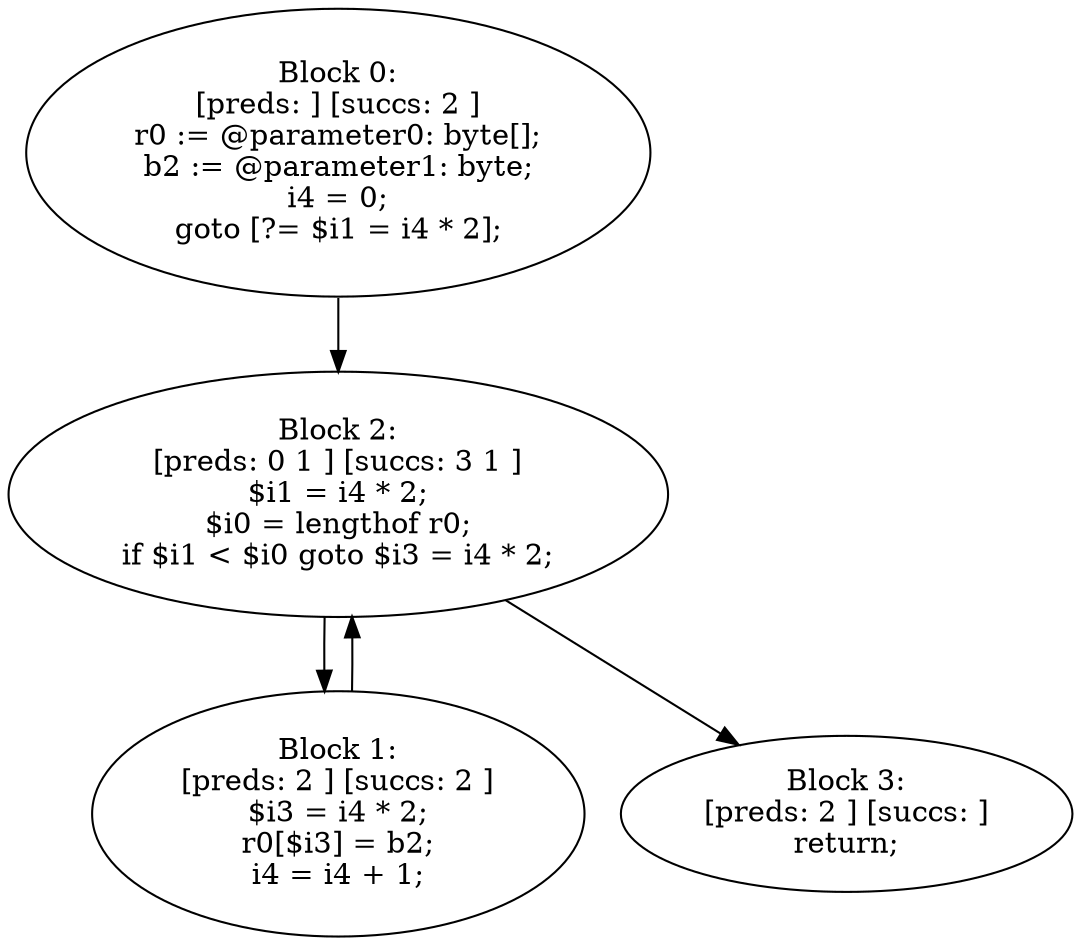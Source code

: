 digraph "unitGraph" {
    "Block 0:
[preds: ] [succs: 2 ]
r0 := @parameter0: byte[];
b2 := @parameter1: byte;
i4 = 0;
goto [?= $i1 = i4 * 2];
"
    "Block 1:
[preds: 2 ] [succs: 2 ]
$i3 = i4 * 2;
r0[$i3] = b2;
i4 = i4 + 1;
"
    "Block 2:
[preds: 0 1 ] [succs: 3 1 ]
$i1 = i4 * 2;
$i0 = lengthof r0;
if $i1 < $i0 goto $i3 = i4 * 2;
"
    "Block 3:
[preds: 2 ] [succs: ]
return;
"
    "Block 0:
[preds: ] [succs: 2 ]
r0 := @parameter0: byte[];
b2 := @parameter1: byte;
i4 = 0;
goto [?= $i1 = i4 * 2];
"->"Block 2:
[preds: 0 1 ] [succs: 3 1 ]
$i1 = i4 * 2;
$i0 = lengthof r0;
if $i1 < $i0 goto $i3 = i4 * 2;
";
    "Block 1:
[preds: 2 ] [succs: 2 ]
$i3 = i4 * 2;
r0[$i3] = b2;
i4 = i4 + 1;
"->"Block 2:
[preds: 0 1 ] [succs: 3 1 ]
$i1 = i4 * 2;
$i0 = lengthof r0;
if $i1 < $i0 goto $i3 = i4 * 2;
";
    "Block 2:
[preds: 0 1 ] [succs: 3 1 ]
$i1 = i4 * 2;
$i0 = lengthof r0;
if $i1 < $i0 goto $i3 = i4 * 2;
"->"Block 3:
[preds: 2 ] [succs: ]
return;
";
    "Block 2:
[preds: 0 1 ] [succs: 3 1 ]
$i1 = i4 * 2;
$i0 = lengthof r0;
if $i1 < $i0 goto $i3 = i4 * 2;
"->"Block 1:
[preds: 2 ] [succs: 2 ]
$i3 = i4 * 2;
r0[$i3] = b2;
i4 = i4 + 1;
";
}
